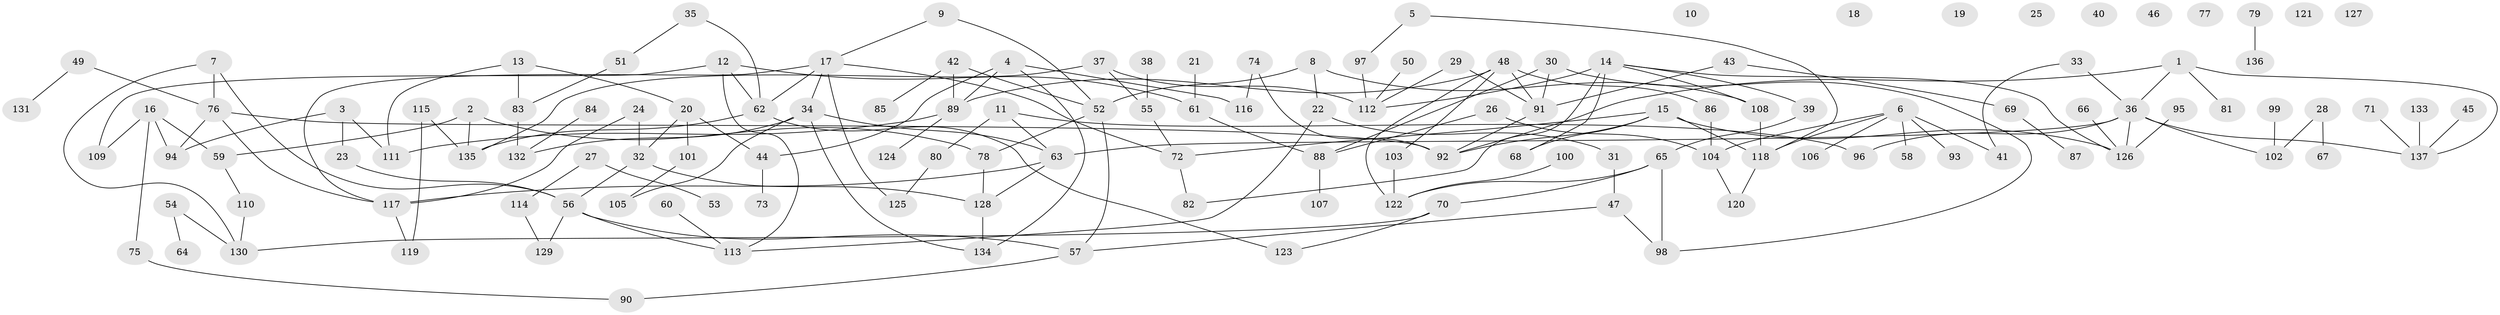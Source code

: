 // coarse degree distribution, {3: 0.125, 7: 0.0625, 1: 0.15625, 6: 0.21875, 5: 0.09375, 4: 0.21875, 2: 0.09375, 8: 0.03125}
// Generated by graph-tools (version 1.1) at 2025/35/03/04/25 23:35:49]
// undirected, 137 vertices, 176 edges
graph export_dot {
  node [color=gray90,style=filled];
  1;
  2;
  3;
  4;
  5;
  6;
  7;
  8;
  9;
  10;
  11;
  12;
  13;
  14;
  15;
  16;
  17;
  18;
  19;
  20;
  21;
  22;
  23;
  24;
  25;
  26;
  27;
  28;
  29;
  30;
  31;
  32;
  33;
  34;
  35;
  36;
  37;
  38;
  39;
  40;
  41;
  42;
  43;
  44;
  45;
  46;
  47;
  48;
  49;
  50;
  51;
  52;
  53;
  54;
  55;
  56;
  57;
  58;
  59;
  60;
  61;
  62;
  63;
  64;
  65;
  66;
  67;
  68;
  69;
  70;
  71;
  72;
  73;
  74;
  75;
  76;
  77;
  78;
  79;
  80;
  81;
  82;
  83;
  84;
  85;
  86;
  87;
  88;
  89;
  90;
  91;
  92;
  93;
  94;
  95;
  96;
  97;
  98;
  99;
  100;
  101;
  102;
  103;
  104;
  105;
  106;
  107;
  108;
  109;
  110;
  111;
  112;
  113;
  114;
  115;
  116;
  117;
  118;
  119;
  120;
  121;
  122;
  123;
  124;
  125;
  126;
  127;
  128;
  129;
  130;
  131;
  132;
  133;
  134;
  135;
  136;
  137;
  1 -- 36;
  1 -- 81;
  1 -- 92;
  1 -- 137;
  2 -- 59;
  2 -- 78;
  2 -- 135;
  3 -- 23;
  3 -- 94;
  3 -- 111;
  4 -- 44;
  4 -- 89;
  4 -- 116;
  4 -- 134;
  5 -- 97;
  5 -- 118;
  6 -- 41;
  6 -- 58;
  6 -- 93;
  6 -- 104;
  6 -- 106;
  6 -- 118;
  7 -- 56;
  7 -- 76;
  7 -- 130;
  8 -- 22;
  8 -- 52;
  8 -- 108;
  9 -- 17;
  9 -- 52;
  11 -- 63;
  11 -- 80;
  11 -- 96;
  12 -- 61;
  12 -- 62;
  12 -- 109;
  12 -- 113;
  13 -- 20;
  13 -- 83;
  13 -- 111;
  14 -- 39;
  14 -- 68;
  14 -- 82;
  14 -- 108;
  14 -- 112;
  14 -- 126;
  15 -- 68;
  15 -- 72;
  15 -- 92;
  15 -- 118;
  15 -- 126;
  16 -- 59;
  16 -- 75;
  16 -- 94;
  16 -- 109;
  17 -- 34;
  17 -- 62;
  17 -- 72;
  17 -- 117;
  17 -- 125;
  20 -- 32;
  20 -- 44;
  20 -- 101;
  21 -- 61;
  22 -- 31;
  22 -- 113;
  23 -- 56;
  24 -- 32;
  24 -- 117;
  26 -- 88;
  26 -- 104;
  27 -- 53;
  27 -- 114;
  28 -- 67;
  28 -- 102;
  29 -- 91;
  29 -- 112;
  30 -- 88;
  30 -- 91;
  30 -- 98;
  31 -- 47;
  32 -- 56;
  32 -- 128;
  33 -- 36;
  33 -- 41;
  34 -- 63;
  34 -- 105;
  34 -- 132;
  34 -- 134;
  35 -- 51;
  35 -- 62;
  36 -- 63;
  36 -- 96;
  36 -- 102;
  36 -- 126;
  36 -- 137;
  37 -- 55;
  37 -- 112;
  37 -- 135;
  38 -- 55;
  39 -- 65;
  42 -- 52;
  42 -- 85;
  42 -- 89;
  43 -- 69;
  43 -- 91;
  44 -- 73;
  45 -- 137;
  47 -- 57;
  47 -- 98;
  48 -- 86;
  48 -- 89;
  48 -- 91;
  48 -- 103;
  48 -- 122;
  49 -- 76;
  49 -- 131;
  50 -- 112;
  51 -- 83;
  52 -- 57;
  52 -- 78;
  54 -- 64;
  54 -- 130;
  55 -- 72;
  56 -- 57;
  56 -- 113;
  56 -- 129;
  57 -- 90;
  59 -- 110;
  60 -- 113;
  61 -- 88;
  62 -- 123;
  62 -- 135;
  63 -- 117;
  63 -- 128;
  65 -- 70;
  65 -- 98;
  65 -- 122;
  66 -- 126;
  69 -- 87;
  70 -- 123;
  70 -- 130;
  71 -- 137;
  72 -- 82;
  74 -- 92;
  74 -- 116;
  75 -- 90;
  76 -- 92;
  76 -- 94;
  76 -- 117;
  78 -- 128;
  79 -- 136;
  80 -- 125;
  83 -- 132;
  84 -- 132;
  86 -- 104;
  88 -- 107;
  89 -- 111;
  89 -- 124;
  91 -- 92;
  95 -- 126;
  97 -- 112;
  99 -- 102;
  100 -- 122;
  101 -- 105;
  103 -- 122;
  104 -- 120;
  108 -- 118;
  110 -- 130;
  114 -- 129;
  115 -- 119;
  115 -- 135;
  117 -- 119;
  118 -- 120;
  128 -- 134;
  133 -- 137;
}
